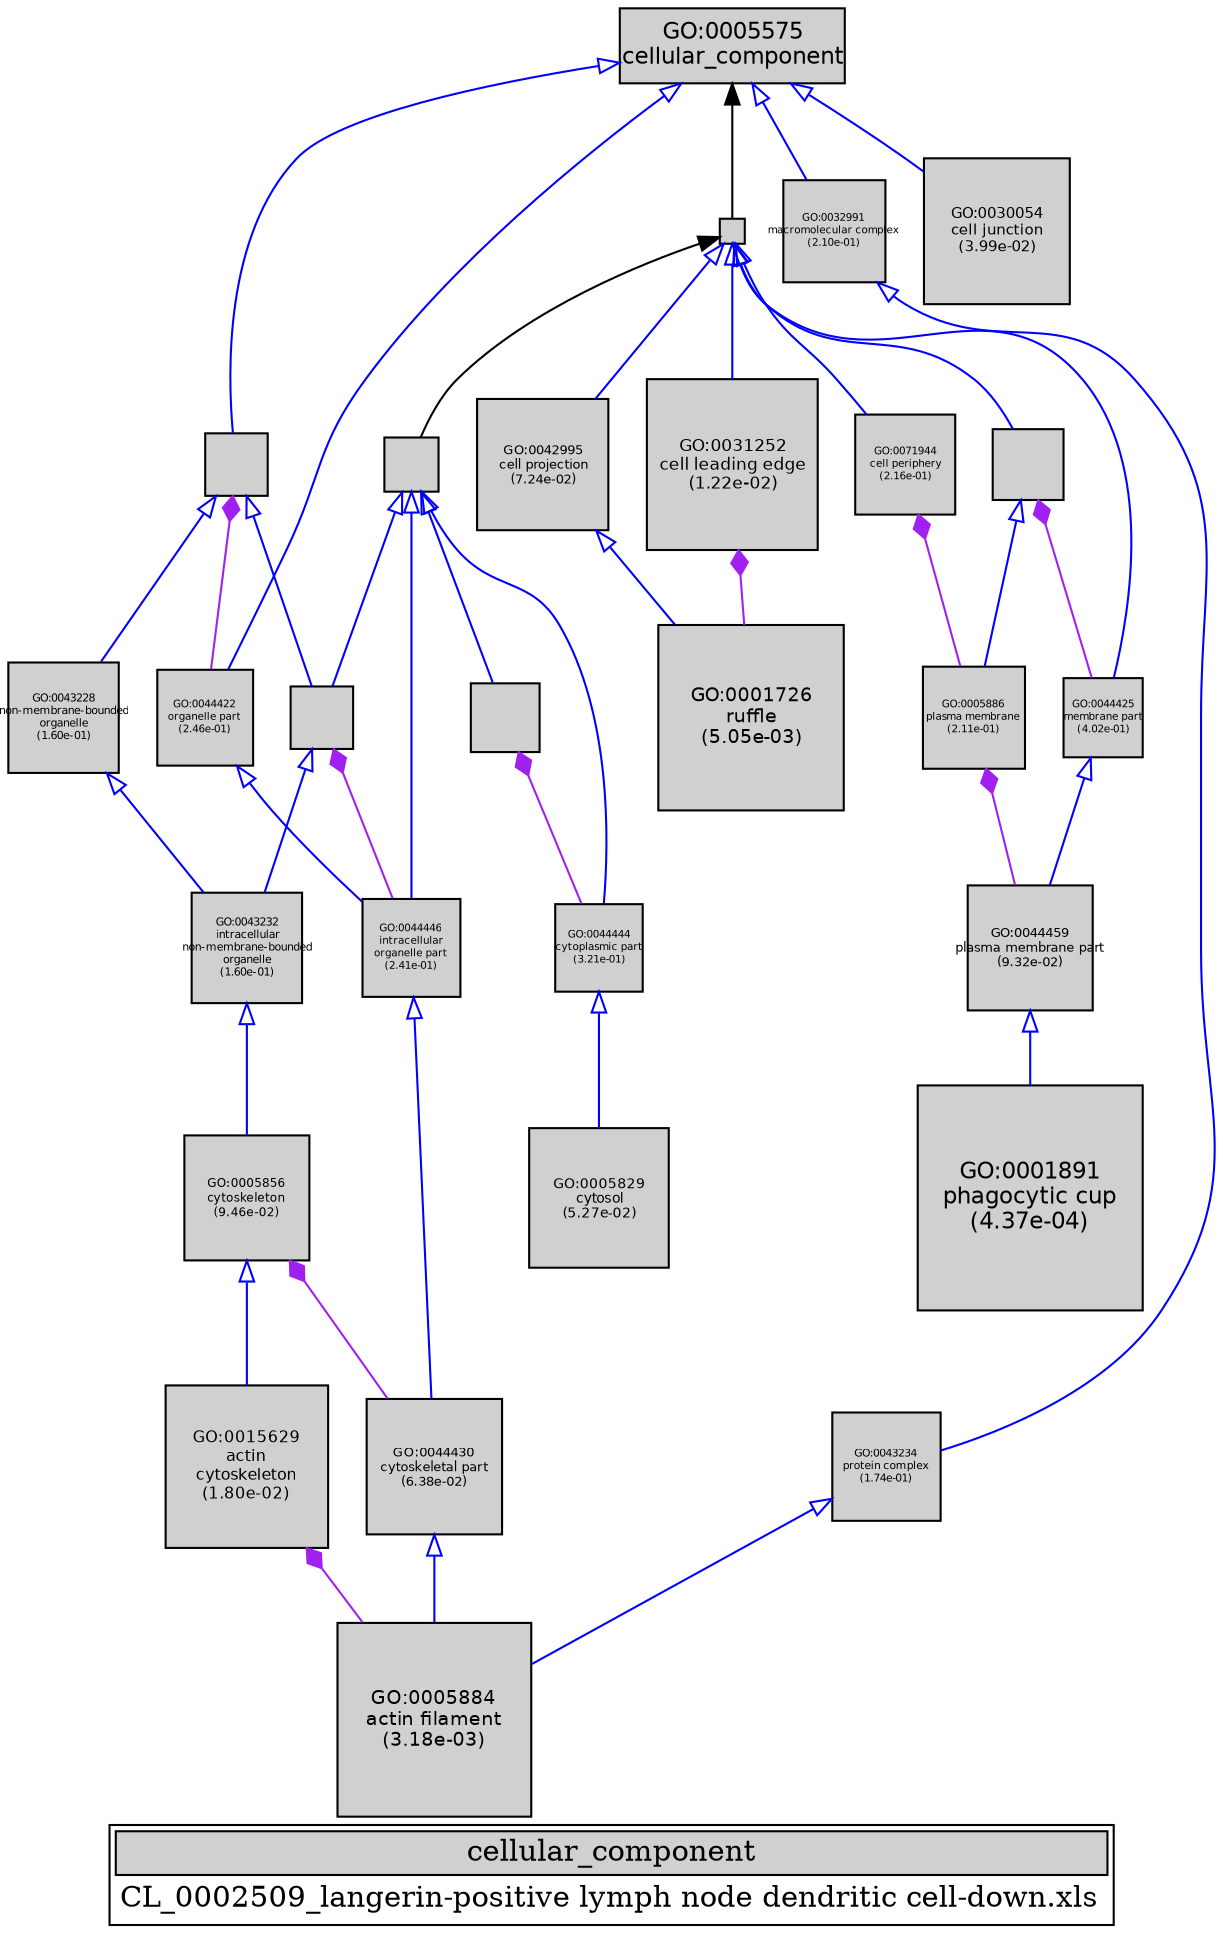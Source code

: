 digraph "cellular_component" {
graph [ bgcolor = "#FFFFFF", label = <<TABLE COLOR="black" BGCOLOR="white"><TR><TD COLSPAN="2" BGCOLOR="#D0D0D0"><FONT COLOR="black">cellular_component</FONT></TD></TR><TR><TD BORDER="0">CL_0002509_langerin-positive lymph node dendritic cell-down.xls</TD></TR></TABLE>> ];
node [ fontname = "Helvetica" ];

subgraph "nodes" {

node [ style = "filled", fixedsize = "true", width = 1, shape = "box", fontsize = 9, fillcolor = "#D0D0D0", fontcolor = "black", color = "black" ];

"GO:0015629" [ URL = "#GO:0015629", label = <<TABLE BORDER="0"><TR><TD>GO:0015629<BR/>actin<BR/>cytoskeleton<BR/>(1.80e-02)</TD></TR></TABLE>>, width = 1.0834099118, shape = "box", fontsize = 7.80055136492, height = 1.0834099118 ];
"GO:0016020" [ URL = "#GO:0016020", label = "", width = 0.465504875201, shape = "box", height = 0.465504875201 ];
"GO:0001726" [ URL = "#GO:0001726", label = <<TABLE BORDER="0"><TR><TD>GO:0001726<BR/>ruffle<BR/>(5.05e-03)</TD></TR></TABLE>>, width = 1.24139348422, shape = "box", fontsize = 8.93803308635, height = 1.24139348422 ];
"GO:0030054" [ URL = "#GO:0030054", label = <<TABLE BORDER="0"><TR><TD>GO:0030054<BR/>cell junction<BR/>(3.99e-02)</TD></TR></TABLE>>, width = 0.970865413608, shape = "box", fontsize = 6.99023097798, height = 0.970865413608 ];
"GO:0042995" [ URL = "#GO:0042995", label = <<TABLE BORDER="0"><TR><TD>GO:0042995<BR/>cell projection<BR/>(7.24e-02)</TD></TR></TABLE>>, width = 0.877576520015, shape = "box", fontsize = 6.31855094411, height = 0.877576520015 ];
"GO:0005829" [ URL = "#GO:0005829", label = <<TABLE BORDER="0"><TR><TD>GO:0005829<BR/>cytosol<BR/>(5.27e-02)</TD></TR></TABLE>>, width = 0.928507674383, shape = "box", fontsize = 6.68525525555, height = 0.928507674383 ];
"GO:0031252" [ URL = "#GO:0031252", label = <<TABLE BORDER="0"><TR><TD>GO:0031252<BR/>cell leading edge<BR/>(1.22e-02)</TD></TR></TABLE>>, width = 1.13432142064, shape = "box", fontsize = 8.1671142286, height = 1.13432142064 ];
"GO:0044446" [ URL = "#GO:0044446", label = <<TABLE BORDER="0"><TR><TD>GO:0044446<BR/>intracellular<BR/>organelle part<BR/>(2.41e-01)</TD></TR></TABLE>>, width = 0.649900166354, shape = "box", fontsize = 5.0, height = 0.649900166354 ];
"GO:0044464" [ URL = "#GO:0044464", label = "", width = 0.164766955195, shape = "box", height = 0.164766955195 ];
"GO:0005856" [ URL = "#GO:0005856", label = <<TABLE BORDER="0"><TR><TD>GO:0005856<BR/>cytoskeleton<BR/>(9.46e-02)</TD></TR></TABLE>>, width = 0.832402534984, shape = "box", fontsize = 5.99329825188, height = 0.832402534984 ];
"GO:0043226" [ URL = "#GO:0043226", label = "", width = 0.415972814828, shape = "box", height = 0.415972814828 ];
"GO:0044459" [ URL = "#GO:0044459", label = <<TABLE BORDER="0"><TR><TD>GO:0044459<BR/>plasma membrane part<BR/>(9.32e-02)</TD></TR></TABLE>>, width = 0.834941008489, shape = "box", fontsize = 6.01157526112, height = 0.834941008489 ];
"GO:0044425" [ URL = "#GO:0044425", label = <<TABLE BORDER="0"><TR><TD>GO:0044425<BR/>membrane part<BR/>(4.02e-01)</TD></TR></TABLE>>, width = 0.523452566133, shape = "box", fontsize = 5.0, height = 0.523452566133 ];
"GO:0043234" [ URL = "#GO:0043234", label = <<TABLE BORDER="0"><TR><TD>GO:0043234<BR/>protein complex<BR/>(1.74e-01)</TD></TR></TABLE>>, width = 0.718386240843, shape = "box", fontsize = 5.17238093407, height = 0.718386240843 ];
"GO:0005575" [ URL = "#GO:0005575", label = <<TABLE BORDER="0"><TR><TD>GO:0005575<BR/>cellular_component</TD></TR></TABLE>>, width = 1.5, shape = "box", fontsize = 10.8 ];
"GO:0044430" [ URL = "#GO:0044430", label = <<TABLE BORDER="0"><TR><TD>GO:0044430<BR/>cytoskeletal part<BR/>(6.38e-02)</TD></TR></TABLE>>, width = 0.898208873403, shape = "box", fontsize = 6.4671038885, height = 0.898208873403 ];
"GO:0044444" [ URL = "#GO:0044444", label = <<TABLE BORDER="0"><TR><TD>GO:0044444<BR/>cytoplasmic part<BR/>(3.21e-01)</TD></TR></TABLE>>, width = 0.582221521768, shape = "box", fontsize = 5.0, height = 0.582221521768 ];
"GO:0044424" [ URL = "#GO:0044424", label = "", width = 0.361086000245, shape = "box", height = 0.361086000245 ];
"GO:0043232" [ URL = "#GO:0043232", label = <<TABLE BORDER="0"><TR><TD>GO:0043232<BR/>intracellular<BR/>non-membrane-bounded<BR/>organelle<BR/>(1.60e-01)</TD></TR></TABLE>>, width = 0.735660505333, shape = "box", fontsize = 5.2967556384, height = 0.735660505333 ];
"GO:0043228" [ URL = "#GO:0043228", label = <<TABLE BORDER="0"><TR><TD>GO:0043228<BR/>non-membrane-bounded<BR/>organelle<BR/>(1.60e-01)</TD></TR></TABLE>>, width = 0.735660505333, shape = "box", fontsize = 5.2967556384, height = 0.735660505333 ];
"GO:0005886" [ URL = "#GO:0005886", label = <<TABLE BORDER="0"><TR><TD>GO:0005886<BR/>plasma membrane<BR/>(2.11e-01)</TD></TR></TABLE>>, width = 0.678591451303, shape = "box", fontsize = 5.0, height = 0.678591451303 ];
"GO:0005737" [ URL = "#GO:0005737", label = "", width = 0.465148482086, shape = "box", height = 0.465148482086 ];
"GO:0043229" [ URL = "#GO:0043229", label = "", width = 0.416964133696, shape = "box", height = 0.416964133696 ];
"GO:0032991" [ URL = "#GO:0032991", label = <<TABLE BORDER="0"><TR><TD>GO:0032991<BR/>macromolecular complex<BR/>(2.10e-01)</TD></TR></TABLE>>, width = 0.679665347569, shape = "box", fontsize = 5.0, height = 0.679665347569 ];
"GO:0044422" [ URL = "#GO:0044422", label = <<TABLE BORDER="0"><TR><TD>GO:0044422<BR/>organelle part<BR/>(2.46e-01)</TD></TR></TABLE>>, width = 0.64537027514, shape = "box", fontsize = 5.0, height = 0.64537027514 ];
"GO:0005884" [ URL = "#GO:0005884", label = <<TABLE BORDER="0"><TR><TD>GO:0005884<BR/>actin filament<BR/>(3.18e-03)</TD></TR></TABLE>>, width = 1.29421958332, shape = "box", fontsize = 9.31838099987, height = 1.29421958332 ];
"GO:0001891" [ URL = "#GO:0001891", label = <<TABLE BORDER="0"><TR><TD>GO:0001891<BR/>phagocytic cup<BR/>(4.37e-04)</TD></TR></TABLE>>, width = 1.5, shape = "box", fontsize = 10.8, height = 1.5 ];
"GO:0071944" [ URL = "#GO:0071944", label = <<TABLE BORDER="0"><TR><TD>GO:0071944<BR/>cell periphery<BR/>(2.16e-01)</TD></TR></TABLE>>, width = 0.673400680759, shape = "box", fontsize = 5.0, height = 0.673400680759 ];
}
subgraph "edges" {


edge [ dir = "back", weight = 1 ];
subgraph "regulates" {


edge [ color = "cyan", arrowtail = "none" ];
subgraph "positive" {


edge [ color = "green", arrowtail = "vee" ];
}
subgraph "negative" {


edge [ color = "red", arrowtail = "tee" ];
}
}
subgraph "part_of" {


edge [ color = "purple", arrowtail = "diamond", weight = 2.5 ];
"GO:0015629" -> "GO:0005884";
"GO:0005737" -> "GO:0044444";
"GO:0043226" -> "GO:0044422";
"GO:0071944" -> "GO:0005886";
"GO:0031252" -> "GO:0001726";
"GO:0005856" -> "GO:0044430";
"GO:0016020" -> "GO:0044425";
"GO:0043229" -> "GO:0044446";
"GO:0005886" -> "GO:0044459";
}
subgraph "is_a" {


edge [ color = "blue", arrowtail = "empty", weight = 5.0 ];
"GO:0044464" -> "GO:0031252";
"GO:0043226" -> "GO:0043228";
"GO:0032991" -> "GO:0043234";
"GO:0044459" -> "GO:0001891";
"GO:0005575" -> "GO:0044422";
"GO:0044446" -> "GO:0044430";
"GO:0005575" -> "GO:0030054";
"GO:0005575" -> "GO:0043226";
"GO:0044424" -> "GO:0005737";
"GO:0005856" -> "GO:0015629";
"GO:0044464" -> "GO:0071944";
"GO:0042995" -> "GO:0001726";
"GO:0044424" -> "GO:0043229";
"GO:0016020" -> "GO:0005886";
"GO:0044430" -> "GO:0005884";
"GO:0044464" -> "GO:0042995";
"GO:0043234" -> "GO:0005884";
"GO:0044424" -> "GO:0044444";
"GO:0044422" -> "GO:0044446";
"GO:0044464" -> "GO:0016020";
"GO:0005575" -> "GO:0032991";
"GO:0044425" -> "GO:0044459";
"GO:0044464" -> "GO:0044425";
"GO:0044424" -> "GO:0044446";
"GO:0043226" -> "GO:0043229";
"GO:0044444" -> "GO:0005829";
"GO:0043229" -> "GO:0043232";
"GO:0043228" -> "GO:0043232";
"GO:0043232" -> "GO:0005856";
}
"GO:0005575" -> "GO:0044464";
"GO:0044464" -> "GO:0044424";
}
}
